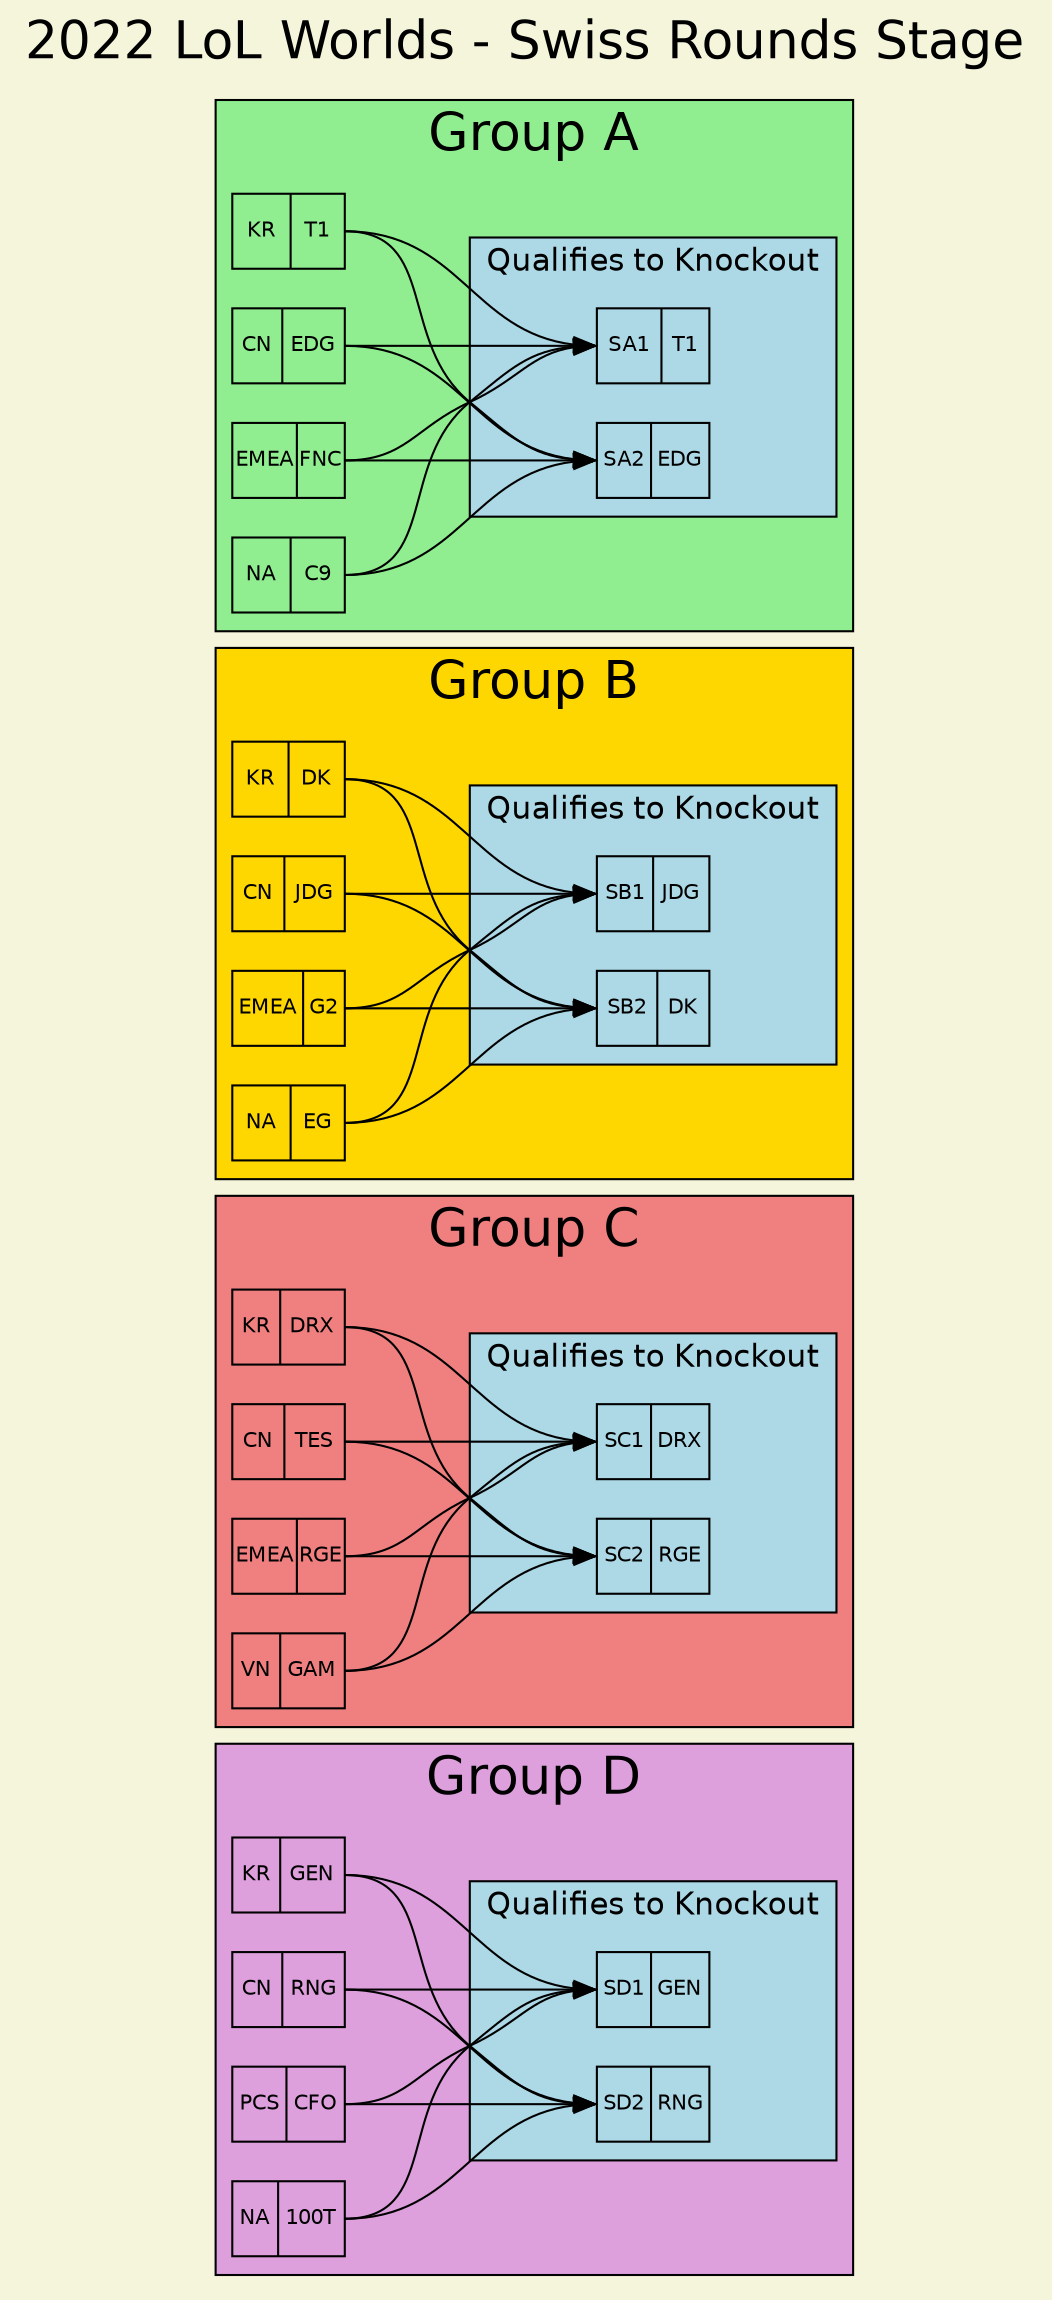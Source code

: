 
digraph brackets {



# direction is downwards
rankdir=LR

# setting graph title
    // title
    labelloc="t";
    label="2022 LoL Worlds - Swiss Rounds Stage";
    fontname = "Helvetica";
    fontsize = 25;

#Full Graph Background Colour
bgcolor = "beige"

# setting alignment and node,edge attributes    
node [shape=box, fixedsize = True, style=invis, label="",fontname = "Helvetica"]
edge [style=invis]

node [style=solid, fontname = "Helvetica"]
edge [style=solid]

# ===== Group D =====
subgraph cluster_group_D {
    bgcolor="plum"
    label="Group D"
    # ===== Quarter Finals =====
    rD1 [shape = record, label = "{KR|GEN}", fontsize = 10] 
    rD2 [shape = record, label = "{CN|RNG}", fontsize = 10]
    rD3 [shape = record, label = "{PCS|CFO}", fontsize = 10]
    rD4 [shape = record, label = "{NA|100T}", fontsize = 10]
    
    # === Seeds C1 and C2 qualifies to Knockout Stage ===
    subgraph cluster_group_C_qualified {
        label = "Qualifies to Knockout"
        bgcolor = "lightblue"
        fontsize = 15
        # ===== Semi Finals =====
        rDD1 [shape = record, label = "{SD1|GEN}", fontsize = 10]
        rDD2 [shape = record, label = "{SD2|RNG}", fontsize = 10]
    }

# ===== Setting arrows =====
rD1:e->rDD1:w
rD2:e->rDD1:w
rD3:e->rDD1:w
rD4:e->rDD1:w
rD1:e->rDD2:w
rD2:e->rDD2:w
rD3:e->rDD2:w
rD4:e->rDD2:w

}

# ===== Group C =====
subgraph cluster_group_C {
    bgcolor="lightcoral"
    label="Group C"
    # ===== Quarter Finals =====
    rC1 [shape = record, label = "{KR|DRX}", fontsize = 10] 
    rC2 [shape = record, label = "{CN|TES}", fontsize = 10]
    rC3 [shape = record, label = "{EMEA|RGE}", fontsize = 10]
    rC4 [shape = record, label = "{VN|GAM}", fontsize = 10]
    
    # === Seeds C1 and C2 qualifies to Knockout Stage ===
    subgraph cluster_group_C_qualified {
        label = "Qualifies to Knockout"
        bgcolor = "lightblue"
        fontsize = 15
        # ===== Semi Finals =====
        rCC1 [shape = record, label = "{SC1|DRX}", fontsize = 10]
        rCC2 [shape = record, label = "{SC2|RGE}", fontsize = 10]
    }

# ===== Setting arrows =====
rC1:e->rCC1:w
rC2:e->rCC1:w
rC3:e->rCC1:w
rC4:e->rCC1:w
rC1:e->rCC2:w
rC2:e->rCC2:w
rC3:e->rCC2:w
rC4:e->rCC2:w

}

# ===== Group B =====
subgraph cluster_group_B {
    bgcolor="gold"
    label="Group B"
    # ===== Quarter Finals =====
    rB1 [shape = record, label = "{KR|DK}", fontsize = 10] 
    rB2 [shape = record, label = "{CN|JDG}", fontsize = 10]
    rB3 [shape = record, label = "{EMEA|G2}", fontsize = 10]
    rB4 [shape = record, label = "{NA|EG}", fontsize = 10]
    
    # === Seeds B1 and B2 qualifies to Knockout Stage ===
    subgraph cluster_group_B_qualified {
        label = "Qualifies to Knockout"
        bgcolor = "lightblue"
        fontsize = 15
        # ===== Semi Finals =====
        rBB1 [shape = record, label = "{SB1|JDG}", fontsize = 10]
        rBB2 [shape = record, label = "{SB2|DK}", fontsize = 10]
    }

# ===== Setting arrows =====
rB1:e->rBB1:w
rB2:e->rBB1:w
rB3:e->rBB1:w
rB4:e->rBB1:w
rB1:e->rBB2:w
rB2:e->rBB2:w
rB3:e->rBB2:w
rB4:e->rBB2:w

}

# ===== Group A =====
subgraph cluster_group_A {
    bgcolor="lightgreen"
    label="Group A"
    # ===== Quarter Finals =====
    rA1 [shape = record, label = "{KR|T1}", fontsize = 10] 
    rA2 [shape = record, label = "{CN|EDG}", fontsize = 10]
    rA3 [shape = record, label = "{EMEA|FNC}", fontsize = 10]
    rA4 [shape = record, label = "{NA|C9}", fontsize = 10]
    
    # === Seeds A1 and A2 qualifies to Knockout Stage ===
    subgraph cluster_group_A_qualified {
        label = "Qualifies to Knockout"
        fontsize = 15
        bgcolor = "lightblue"
        # ===== Semi Finals =====
        rAA1 [shape = record, label = "{SA1|T1}", fontsize = 10]
        rAA2 [shape = record, label = "{SA2|EDG}", fontsize = 10]
    }

# ===== Setting arrows =====
rA1:e->rAA1:w
rA2:e->rAA1:w
rA3:e->rAA1:w
rA4:e->rAA1:w
rA1:e->rAA2:w
rA2:e->rAA2:w
rA3:e->rAA2:w
rA4:e->rAA2:w

}



}
